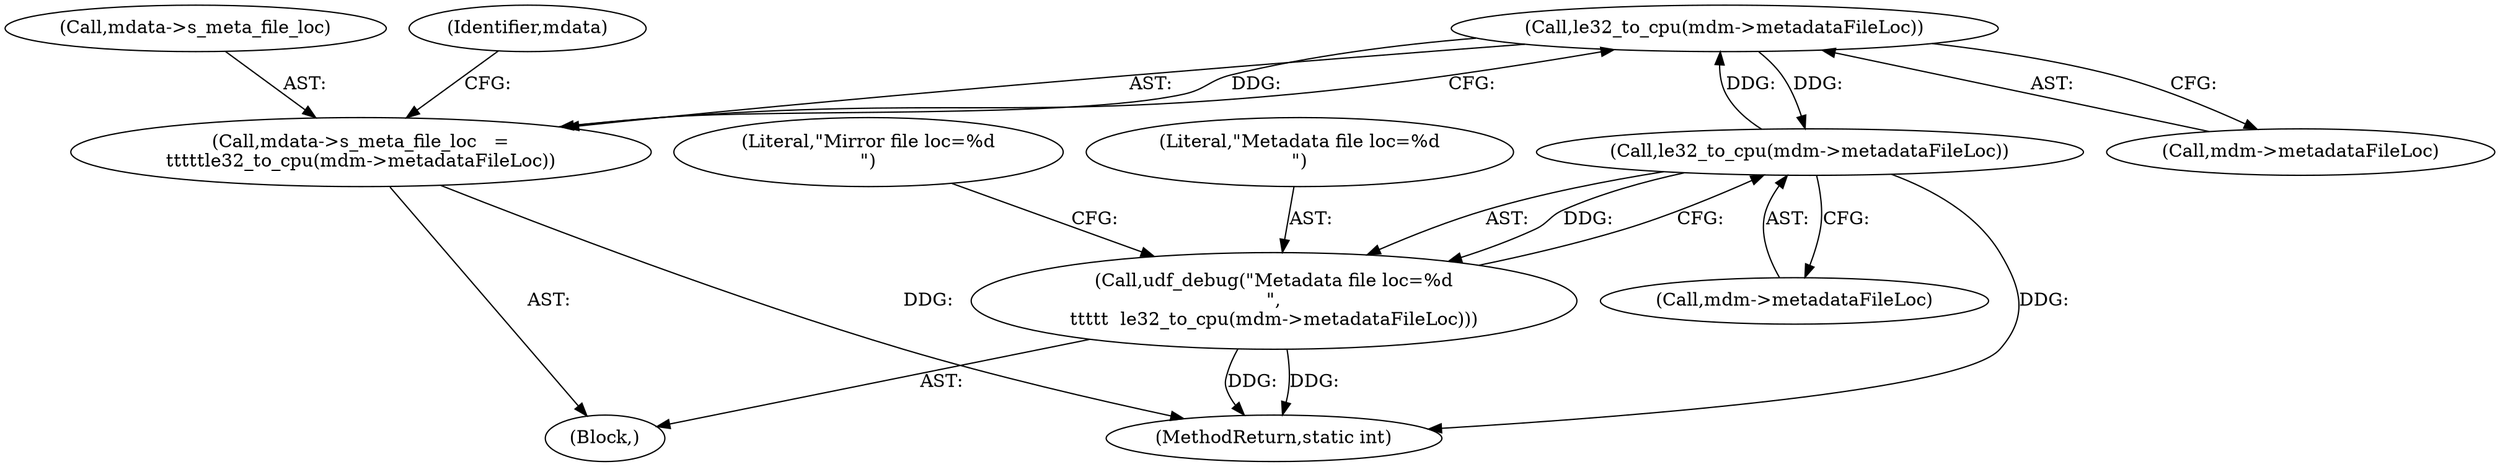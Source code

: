 digraph "0_linux_1df2ae31c724e57be9d7ac00d78db8a5dabdd050@pointer" {
"1000513" [label="(Call,le32_to_cpu(mdm->metadataFileLoc))"];
"1000585" [label="(Call,le32_to_cpu(mdm->metadataFileLoc))"];
"1000513" [label="(Call,le32_to_cpu(mdm->metadataFileLoc))"];
"1000509" [label="(Call,mdata->s_meta_file_loc   =\n\t\t\t\t\tle32_to_cpu(mdm->metadataFileLoc))"];
"1000583" [label="(Call,udf_debug(\"Metadata file loc=%d\n\",\n\t\t\t\t\t  le32_to_cpu(mdm->metadataFileLoc)))"];
"1000514" [label="(Call,mdm->metadataFileLoc)"];
"1000585" [label="(Call,le32_to_cpu(mdm->metadataFileLoc))"];
"1000586" [label="(Call,mdm->metadataFileLoc)"];
"1000510" [label="(Call,mdata->s_meta_file_loc)"];
"1000473" [label="(Block,)"];
"1000691" [label="(MethodReturn,static int)"];
"1000583" [label="(Call,udf_debug(\"Metadata file loc=%d\n\",\n\t\t\t\t\t  le32_to_cpu(mdm->metadataFileLoc)))"];
"1000519" [label="(Identifier,mdata)"];
"1000584" [label="(Literal,\"Metadata file loc=%d\n\")"];
"1000590" [label="(Literal,\"Mirror file loc=%d\n\")"];
"1000513" [label="(Call,le32_to_cpu(mdm->metadataFileLoc))"];
"1000509" [label="(Call,mdata->s_meta_file_loc   =\n\t\t\t\t\tle32_to_cpu(mdm->metadataFileLoc))"];
"1000513" -> "1000509"  [label="AST: "];
"1000513" -> "1000514"  [label="CFG: "];
"1000514" -> "1000513"  [label="AST: "];
"1000509" -> "1000513"  [label="CFG: "];
"1000513" -> "1000509"  [label="DDG: "];
"1000585" -> "1000513"  [label="DDG: "];
"1000513" -> "1000585"  [label="DDG: "];
"1000585" -> "1000583"  [label="AST: "];
"1000585" -> "1000586"  [label="CFG: "];
"1000586" -> "1000585"  [label="AST: "];
"1000583" -> "1000585"  [label="CFG: "];
"1000585" -> "1000691"  [label="DDG: "];
"1000585" -> "1000583"  [label="DDG: "];
"1000509" -> "1000473"  [label="AST: "];
"1000510" -> "1000509"  [label="AST: "];
"1000519" -> "1000509"  [label="CFG: "];
"1000509" -> "1000691"  [label="DDG: "];
"1000583" -> "1000473"  [label="AST: "];
"1000584" -> "1000583"  [label="AST: "];
"1000590" -> "1000583"  [label="CFG: "];
"1000583" -> "1000691"  [label="DDG: "];
"1000583" -> "1000691"  [label="DDG: "];
}
